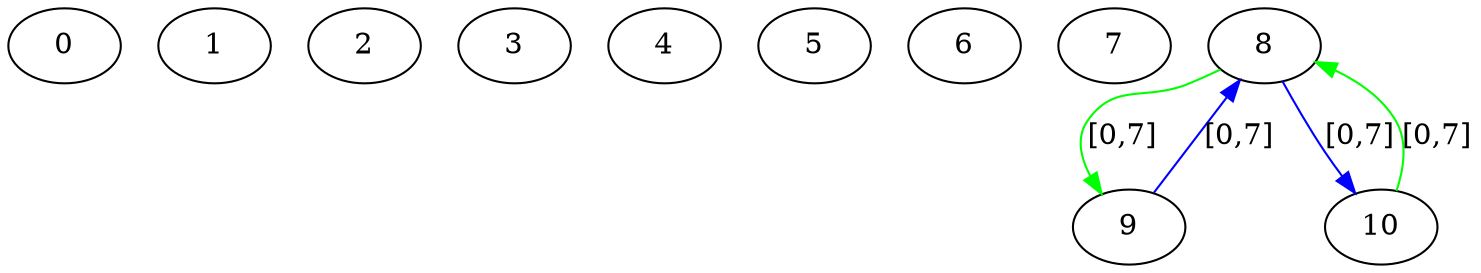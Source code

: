 digraph  {
0 [label=0];
1 [label=1];
2 [label=2];
3 [label=3];
4 [label=4];
5 [label=5];
6 [label=6];
7 [label=7];
8 [label=8];
9 [label=9];
10 [label=10];
8 -> 10  [color=blue, key=0, label="[0,7]"];
8 -> 9  [color=green, key=0, label="[0,7]"];
9 -> 8  [color=blue, key=0, label="[0,7]"];
10 -> 8  [color=green, key=0, label="[0,7]"];
}
